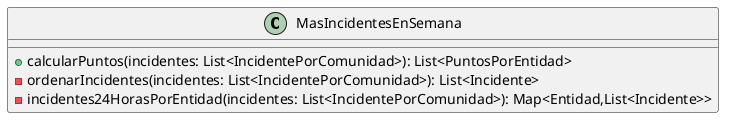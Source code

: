 @startuml
'https://plantuml.com/class-diagram

class MasIncidentesEnSemana{
+ calcularPuntos(incidentes: List<IncidentePorComunidad>): List<PuntosPorEntidad>
- ordenarIncidentes(incidentes: List<IncidentePorComunidad>): List<Incidente>
- incidentes24HorasPorEntidad(incidentes: List<IncidentePorComunidad>): Map<Entidad,List<Incidente>>
}

@enduml